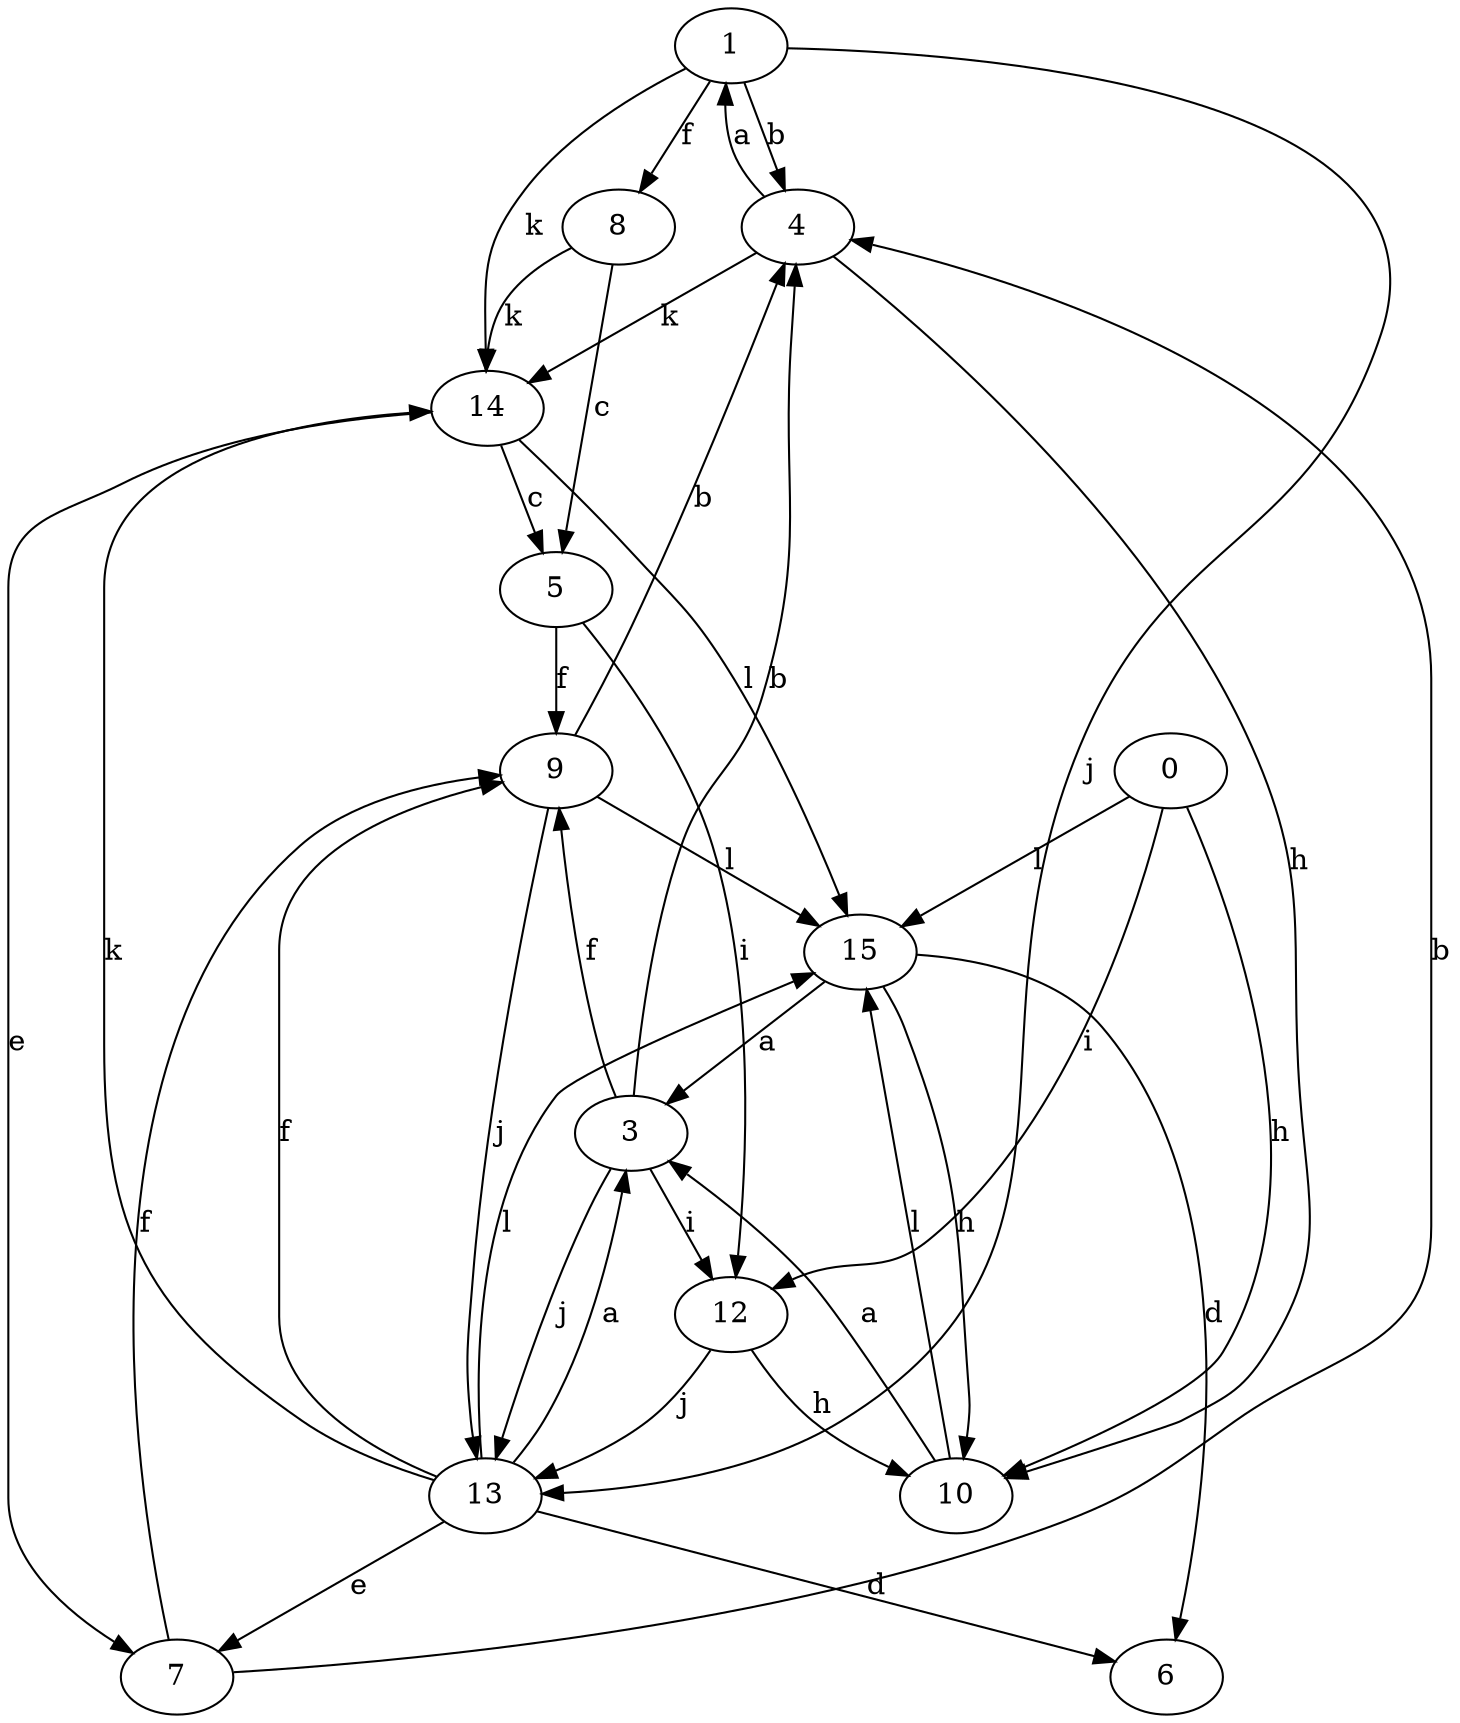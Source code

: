 strict digraph  {
1;
3;
4;
5;
6;
7;
8;
9;
10;
12;
0;
13;
14;
15;
1 -> 4  [label=b];
1 -> 8  [label=f];
1 -> 13  [label=j];
1 -> 14  [label=k];
3 -> 4  [label=b];
3 -> 9  [label=f];
3 -> 12  [label=i];
3 -> 13  [label=j];
4 -> 1  [label=a];
4 -> 10  [label=h];
4 -> 14  [label=k];
5 -> 9  [label=f];
5 -> 12  [label=i];
7 -> 4  [label=b];
7 -> 9  [label=f];
8 -> 5  [label=c];
8 -> 14  [label=k];
9 -> 4  [label=b];
9 -> 13  [label=j];
9 -> 15  [label=l];
10 -> 3  [label=a];
10 -> 15  [label=l];
12 -> 10  [label=h];
12 -> 13  [label=j];
0 -> 10  [label=h];
0 -> 12  [label=i];
0 -> 15  [label=l];
13 -> 3  [label=a];
13 -> 6  [label=d];
13 -> 7  [label=e];
13 -> 9  [label=f];
13 -> 14  [label=k];
13 -> 15  [label=l];
14 -> 5  [label=c];
14 -> 7  [label=e];
14 -> 15  [label=l];
15 -> 3  [label=a];
15 -> 6  [label=d];
15 -> 10  [label=h];
}
